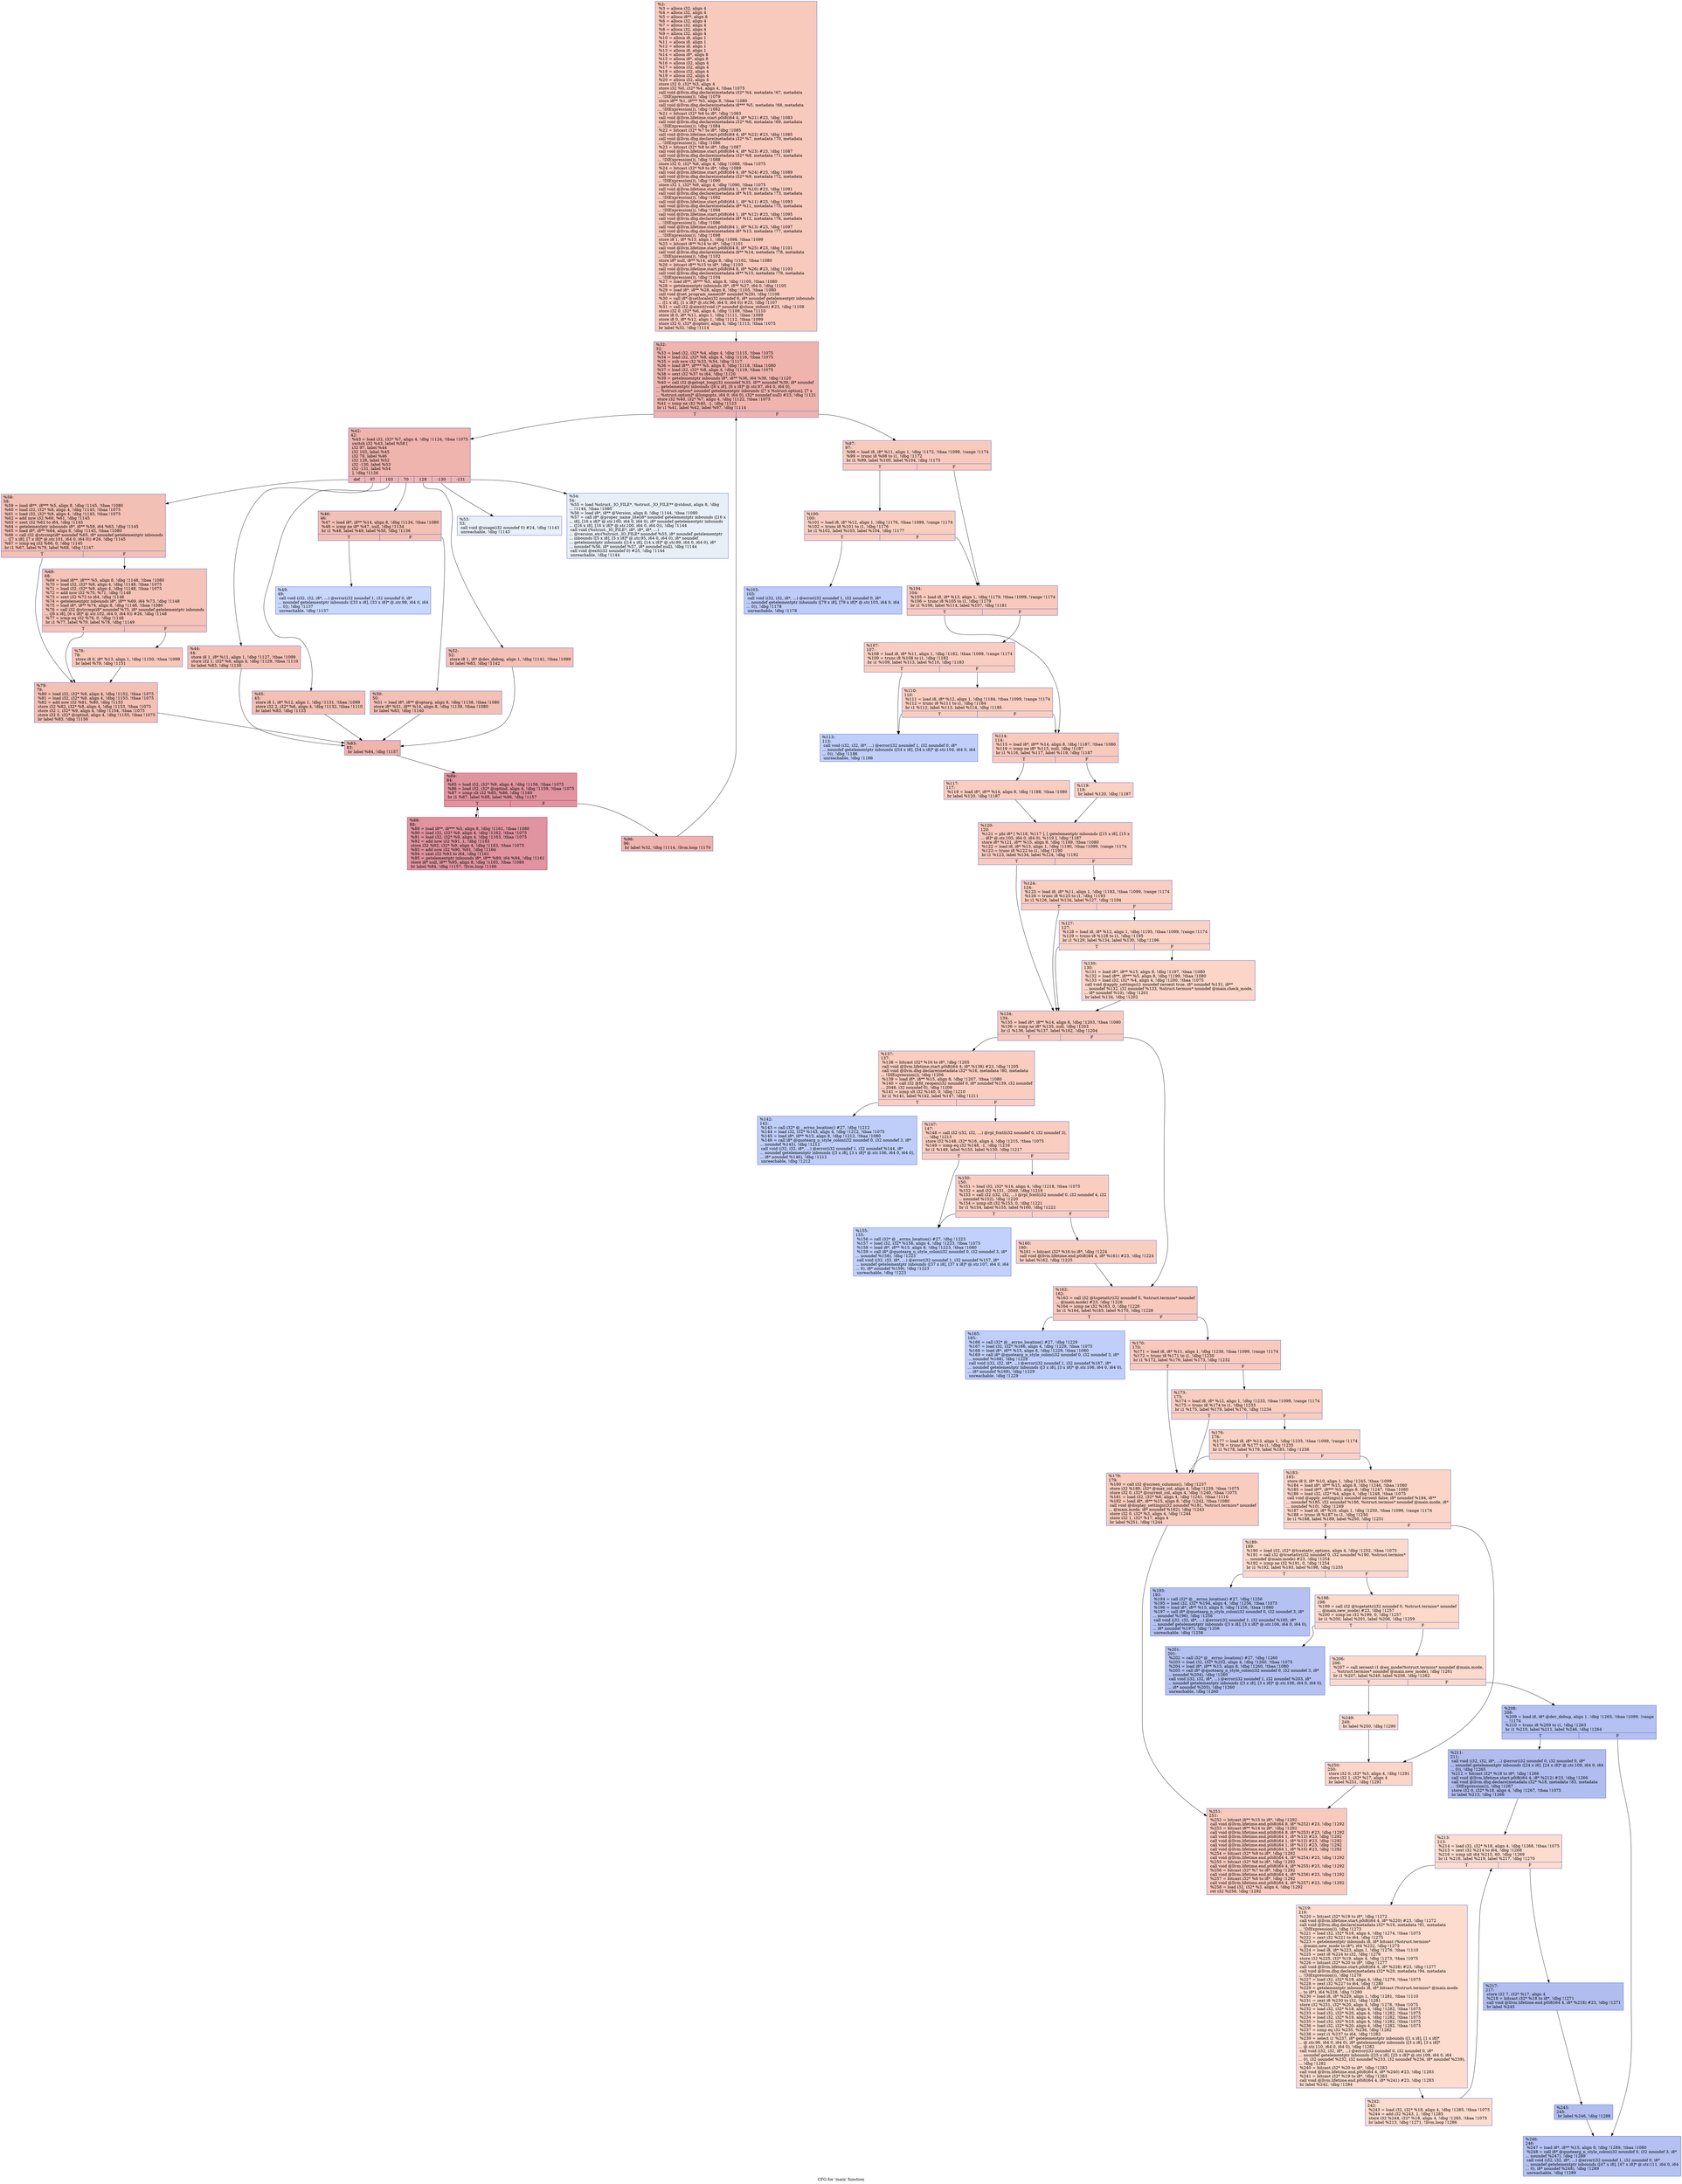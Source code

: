 digraph "CFG for 'main' function" {
	label="CFG for 'main' function";

	Node0x163d840 [shape=record,color="#3d50c3ff", style=filled, fillcolor="#ef886b70",label="{%2:\l  %3 = alloca i32, align 4\l  %4 = alloca i32, align 4\l  %5 = alloca i8**, align 8\l  %6 = alloca i32, align 4\l  %7 = alloca i32, align 4\l  %8 = alloca i32, align 4\l  %9 = alloca i32, align 4\l  %10 = alloca i8, align 1\l  %11 = alloca i8, align 1\l  %12 = alloca i8, align 1\l  %13 = alloca i8, align 1\l  %14 = alloca i8*, align 8\l  %15 = alloca i8*, align 8\l  %16 = alloca i32, align 4\l  %17 = alloca i32, align 4\l  %18 = alloca i32, align 4\l  %19 = alloca i32, align 4\l  %20 = alloca i32, align 4\l  store i32 0, i32* %3, align 4\l  store i32 %0, i32* %4, align 4, !tbaa !1075\l  call void @llvm.dbg.declare(metadata i32* %4, metadata !67, metadata\l... !DIExpression()), !dbg !1079\l  store i8** %1, i8*** %5, align 8, !tbaa !1080\l  call void @llvm.dbg.declare(metadata i8*** %5, metadata !68, metadata\l... !DIExpression()), !dbg !1082\l  %21 = bitcast i32* %6 to i8*, !dbg !1083\l  call void @llvm.lifetime.start.p0i8(i64 4, i8* %21) #23, !dbg !1083\l  call void @llvm.dbg.declare(metadata i32* %6, metadata !69, metadata\l... !DIExpression()), !dbg !1084\l  %22 = bitcast i32* %7 to i8*, !dbg !1085\l  call void @llvm.lifetime.start.p0i8(i64 4, i8* %22) #23, !dbg !1085\l  call void @llvm.dbg.declare(metadata i32* %7, metadata !70, metadata\l... !DIExpression()), !dbg !1086\l  %23 = bitcast i32* %8 to i8*, !dbg !1087\l  call void @llvm.lifetime.start.p0i8(i64 4, i8* %23) #23, !dbg !1087\l  call void @llvm.dbg.declare(metadata i32* %8, metadata !71, metadata\l... !DIExpression()), !dbg !1088\l  store i32 0, i32* %8, align 4, !dbg !1088, !tbaa !1075\l  %24 = bitcast i32* %9 to i8*, !dbg !1089\l  call void @llvm.lifetime.start.p0i8(i64 4, i8* %24) #23, !dbg !1089\l  call void @llvm.dbg.declare(metadata i32* %9, metadata !72, metadata\l... !DIExpression()), !dbg !1090\l  store i32 1, i32* %9, align 4, !dbg !1090, !tbaa !1075\l  call void @llvm.lifetime.start.p0i8(i64 1, i8* %10) #23, !dbg !1091\l  call void @llvm.dbg.declare(metadata i8* %10, metadata !73, metadata\l... !DIExpression()), !dbg !1092\l  call void @llvm.lifetime.start.p0i8(i64 1, i8* %11) #23, !dbg !1093\l  call void @llvm.dbg.declare(metadata i8* %11, metadata !75, metadata\l... !DIExpression()), !dbg !1094\l  call void @llvm.lifetime.start.p0i8(i64 1, i8* %12) #23, !dbg !1095\l  call void @llvm.dbg.declare(metadata i8* %12, metadata !76, metadata\l... !DIExpression()), !dbg !1096\l  call void @llvm.lifetime.start.p0i8(i64 1, i8* %13) #23, !dbg !1097\l  call void @llvm.dbg.declare(metadata i8* %13, metadata !77, metadata\l... !DIExpression()), !dbg !1098\l  store i8 1, i8* %13, align 1, !dbg !1098, !tbaa !1099\l  %25 = bitcast i8** %14 to i8*, !dbg !1101\l  call void @llvm.lifetime.start.p0i8(i64 8, i8* %25) #23, !dbg !1101\l  call void @llvm.dbg.declare(metadata i8** %14, metadata !78, metadata\l... !DIExpression()), !dbg !1102\l  store i8* null, i8** %14, align 8, !dbg !1102, !tbaa !1080\l  %26 = bitcast i8** %15 to i8*, !dbg !1103\l  call void @llvm.lifetime.start.p0i8(i64 8, i8* %26) #23, !dbg !1103\l  call void @llvm.dbg.declare(metadata i8** %15, metadata !79, metadata\l... !DIExpression()), !dbg !1104\l  %27 = load i8**, i8*** %5, align 8, !dbg !1105, !tbaa !1080\l  %28 = getelementptr inbounds i8*, i8** %27, i64 0, !dbg !1105\l  %29 = load i8*, i8** %28, align 8, !dbg !1105, !tbaa !1080\l  call void @set_program_name(i8* noundef %29), !dbg !1106\l  %30 = call i8* @setlocale(i32 noundef 6, i8* noundef getelementptr inbounds\l... ([1 x i8], [1 x i8]* @.str.96, i64 0, i64 0)) #23, !dbg !1107\l  %31 = call i32 @atexit(void ()* noundef @close_stdout) #23, !dbg !1108\l  store i32 0, i32* %6, align 4, !dbg !1109, !tbaa !1110\l  store i8 0, i8* %11, align 1, !dbg !1111, !tbaa !1099\l  store i8 0, i8* %12, align 1, !dbg !1112, !tbaa !1099\l  store i32 0, i32* @opterr, align 4, !dbg !1113, !tbaa !1075\l  br label %32, !dbg !1114\l}"];
	Node0x163d840 -> Node0x163da90;
	Node0x163da90 [shape=record,color="#3d50c3ff", style=filled, fillcolor="#d8564670",label="{%32:\l32:                                               \l  %33 = load i32, i32* %4, align 4, !dbg !1115, !tbaa !1075\l  %34 = load i32, i32* %8, align 4, !dbg !1116, !tbaa !1075\l  %35 = sub nsw i32 %33, %34, !dbg !1117\l  %36 = load i8**, i8*** %5, align 8, !dbg !1118, !tbaa !1080\l  %37 = load i32, i32* %8, align 4, !dbg !1119, !tbaa !1075\l  %38 = sext i32 %37 to i64, !dbg !1120\l  %39 = getelementptr inbounds i8*, i8** %36, i64 %38, !dbg !1120\l  %40 = call i32 @getopt_long(i32 noundef %35, i8** noundef %39, i8* noundef\l... getelementptr inbounds ([6 x i8], [6 x i8]* @.str.97, i64 0, i64 0),\l... %struct.option* noundef getelementptr inbounds ([7 x %struct.option], [7 x\l... %struct.option]* @longopts, i64 0, i64 0), i32* noundef null) #23, !dbg !1121\l  store i32 %40, i32* %7, align 4, !dbg !1122, !tbaa !1075\l  %41 = icmp ne i32 %40, -1, !dbg !1123\l  br i1 %41, label %42, label %97, !dbg !1114\l|{<s0>T|<s1>F}}"];
	Node0x163da90:s0 -> Node0x163dae0;
	Node0x163da90:s1 -> Node0x163e030;
	Node0x163dae0 [shape=record,color="#3d50c3ff", style=filled, fillcolor="#d8564670",label="{%42:\l42:                                               \l  %43 = load i32, i32* %7, align 4, !dbg !1124, !tbaa !1075\l  switch i32 %43, label %58 [\l    i32 97, label %44\l    i32 103, label %45\l    i32 70, label %46\l    i32 128, label %52\l    i32 -130, label %53\l    i32 -131, label %54\l  ], !dbg !1126\l|{<s0>def|<s1>97|<s2>103|<s3>70|<s4>128|<s5>-130|<s6>-131}}"];
	Node0x163dae0:s0 -> Node0x163ddb0;
	Node0x163dae0:s1 -> Node0x163db30;
	Node0x163dae0:s2 -> Node0x163db80;
	Node0x163dae0:s3 -> Node0x163dbd0;
	Node0x163dae0:s4 -> Node0x163dcc0;
	Node0x163dae0:s5 -> Node0x163dd10;
	Node0x163dae0:s6 -> Node0x163dd60;
	Node0x163db30 [shape=record,color="#3d50c3ff", style=filled, fillcolor="#e5705870",label="{%44:\l44:                                               \l  store i8 1, i8* %11, align 1, !dbg !1127, !tbaa !1099\l  store i32 1, i32* %6, align 4, !dbg !1129, !tbaa !1110\l  br label %83, !dbg !1130\l}"];
	Node0x163db30 -> Node0x163def0;
	Node0x163db80 [shape=record,color="#3d50c3ff", style=filled, fillcolor="#e5705870",label="{%45:\l45:                                               \l  store i8 1, i8* %12, align 1, !dbg !1131, !tbaa !1099\l  store i32 2, i32* %6, align 4, !dbg !1132, !tbaa !1110\l  br label %83, !dbg !1133\l}"];
	Node0x163db80 -> Node0x163def0;
	Node0x163dbd0 [shape=record,color="#3d50c3ff", style=filled, fillcolor="#e5705870",label="{%46:\l46:                                               \l  %47 = load i8*, i8** %14, align 8, !dbg !1134, !tbaa !1080\l  %48 = icmp ne i8* %47, null, !dbg !1134\l  br i1 %48, label %49, label %50, !dbg !1136\l|{<s0>T|<s1>F}}"];
	Node0x163dbd0:s0 -> Node0x163dc20;
	Node0x163dbd0:s1 -> Node0x163dc70;
	Node0x163dc20 [shape=record,color="#3d50c3ff", style=filled, fillcolor="#81a4fb70",label="{%49:\l49:                                               \l  call void (i32, i32, i8*, ...) @error(i32 noundef 1, i32 noundef 0, i8*\l... noundef getelementptr inbounds ([33 x i8], [33 x i8]* @.str.98, i64 0, i64\l... 0)), !dbg !1137\l  unreachable, !dbg !1137\l}"];
	Node0x163dc70 [shape=record,color="#3d50c3ff", style=filled, fillcolor="#e5705870",label="{%50:\l50:                                               \l  %51 = load i8*, i8** @optarg, align 8, !dbg !1138, !tbaa !1080\l  store i8* %51, i8** %14, align 8, !dbg !1139, !tbaa !1080\l  br label %83, !dbg !1140\l}"];
	Node0x163dc70 -> Node0x163def0;
	Node0x163dcc0 [shape=record,color="#3d50c3ff", style=filled, fillcolor="#e5705870",label="{%52:\l52:                                               \l  store i8 1, i8* @dev_debug, align 1, !dbg !1141, !tbaa !1099\l  br label %83, !dbg !1142\l}"];
	Node0x163dcc0 -> Node0x163def0;
	Node0x163dd10 [shape=record,color="#3d50c3ff", style=filled, fillcolor="#cedaeb70",label="{%53:\l53:                                               \l  call void @usage(i32 noundef 0) #24, !dbg !1143\l  unreachable, !dbg !1143\l}"];
	Node0x163dd60 [shape=record,color="#3d50c3ff", style=filled, fillcolor="#cedaeb70",label="{%54:\l54:                                               \l  %55 = load %struct._IO_FILE*, %struct._IO_FILE** @stdout, align 8, !dbg\l... !1144, !tbaa !1080\l  %56 = load i8*, i8** @Version, align 8, !dbg !1144, !tbaa !1080\l  %57 = call i8* @proper_name_lite(i8* noundef getelementptr inbounds ([16 x\l... i8], [16 x i8]* @.str.100, i64 0, i64 0), i8* noundef getelementptr inbounds\l... ([16 x i8], [16 x i8]* @.str.100, i64 0, i64 0)), !dbg !1144\l  call void (%struct._IO_FILE*, i8*, i8*, i8*, ...)\l... @version_etc(%struct._IO_FILE* noundef %55, i8* noundef getelementptr\l... inbounds ([5 x i8], [5 x i8]* @.str.95, i64 0, i64 0), i8* noundef\l... getelementptr inbounds ([14 x i8], [14 x i8]* @.str.99, i64 0, i64 0), i8*\l... noundef %56, i8* noundef %57, i8* noundef null), !dbg !1144\l  call void @exit(i32 noundef 0) #25, !dbg !1144\l  unreachable, !dbg !1144\l}"];
	Node0x163ddb0 [shape=record,color="#3d50c3ff", style=filled, fillcolor="#e5705870",label="{%58:\l58:                                               \l  %59 = load i8**, i8*** %5, align 8, !dbg !1145, !tbaa !1080\l  %60 = load i32, i32* %8, align 4, !dbg !1145, !tbaa !1075\l  %61 = load i32, i32* %9, align 4, !dbg !1145, !tbaa !1075\l  %62 = add nsw i32 %60, %61, !dbg !1145\l  %63 = sext i32 %62 to i64, !dbg !1145\l  %64 = getelementptr inbounds i8*, i8** %59, i64 %63, !dbg !1145\l  %65 = load i8*, i8** %64, align 8, !dbg !1145, !tbaa !1080\l  %66 = call i32 @strcmp(i8* noundef %65, i8* noundef getelementptr inbounds\l... ([7 x i8], [7 x i8]* @.str.101, i64 0, i64 0)) #26, !dbg !1145\l  %67 = icmp eq i32 %66, 0, !dbg !1145\l  br i1 %67, label %79, label %68, !dbg !1147\l|{<s0>T|<s1>F}}"];
	Node0x163ddb0:s0 -> Node0x163dea0;
	Node0x163ddb0:s1 -> Node0x163de00;
	Node0x163de00 [shape=record,color="#3d50c3ff", style=filled, fillcolor="#e8765c70",label="{%68:\l68:                                               \l  %69 = load i8**, i8*** %5, align 8, !dbg !1148, !tbaa !1080\l  %70 = load i32, i32* %8, align 4, !dbg !1148, !tbaa !1075\l  %71 = load i32, i32* %9, align 4, !dbg !1148, !tbaa !1075\l  %72 = add nsw i32 %70, %71, !dbg !1148\l  %73 = sext i32 %72 to i64, !dbg !1148\l  %74 = getelementptr inbounds i8*, i8** %69, i64 %73, !dbg !1148\l  %75 = load i8*, i8** %74, align 8, !dbg !1148, !tbaa !1080\l  %76 = call i32 @strcmp(i8* noundef %75, i8* noundef getelementptr inbounds\l... ([6 x i8], [6 x i8]* @.str.102, i64 0, i64 0)) #26, !dbg !1148\l  %77 = icmp eq i32 %76, 0, !dbg !1148\l  br i1 %77, label %79, label %78, !dbg !1149\l|{<s0>T|<s1>F}}"];
	Node0x163de00:s0 -> Node0x163dea0;
	Node0x163de00:s1 -> Node0x163de50;
	Node0x163de50 [shape=record,color="#3d50c3ff", style=filled, fillcolor="#ec7f6370",label="{%78:\l78:                                               \l  store i8 0, i8* %13, align 1, !dbg !1150, !tbaa !1099\l  br label %79, !dbg !1151\l}"];
	Node0x163de50 -> Node0x163dea0;
	Node0x163dea0 [shape=record,color="#3d50c3ff", style=filled, fillcolor="#e5705870",label="{%79:\l79:                                               \l  %80 = load i32, i32* %9, align 4, !dbg !1152, !tbaa !1075\l  %81 = load i32, i32* %8, align 4, !dbg !1153, !tbaa !1075\l  %82 = add nsw i32 %81, %80, !dbg !1153\l  store i32 %82, i32* %8, align 4, !dbg !1153, !tbaa !1075\l  store i32 1, i32* %9, align 4, !dbg !1154, !tbaa !1075\l  store i32 0, i32* @optind, align 4, !dbg !1155, !tbaa !1075\l  br label %83, !dbg !1156\l}"];
	Node0x163dea0 -> Node0x163def0;
	Node0x163def0 [shape=record,color="#3d50c3ff", style=filled, fillcolor="#d8564670",label="{%83:\l83:                                               \l  br label %84, !dbg !1157\l}"];
	Node0x163def0 -> Node0x163df40;
	Node0x163df40 [shape=record,color="#b70d28ff", style=filled, fillcolor="#b70d2870",label="{%84:\l84:                                               \l  %85 = load i32, i32* %9, align 4, !dbg !1158, !tbaa !1075\l  %86 = load i32, i32* @optind, align 4, !dbg !1159, !tbaa !1075\l  %87 = icmp slt i32 %85, %86, !dbg !1160\l  br i1 %87, label %88, label %96, !dbg !1157\l|{<s0>T|<s1>F}}"];
	Node0x163df40:s0 -> Node0x163df90;
	Node0x163df40:s1 -> Node0x163dfe0;
	Node0x163df90 [shape=record,color="#b70d28ff", style=filled, fillcolor="#b70d2870",label="{%88:\l88:                                               \l  %89 = load i8**, i8*** %5, align 8, !dbg !1161, !tbaa !1080\l  %90 = load i32, i32* %8, align 4, !dbg !1162, !tbaa !1075\l  %91 = load i32, i32* %9, align 4, !dbg !1163, !tbaa !1075\l  %92 = add nsw i32 %91, 1, !dbg !1163\l  store i32 %92, i32* %9, align 4, !dbg !1163, !tbaa !1075\l  %93 = add nsw i32 %90, %91, !dbg !1164\l  %94 = sext i32 %93 to i64, !dbg !1161\l  %95 = getelementptr inbounds i8*, i8** %89, i64 %94, !dbg !1161\l  store i8* null, i8** %95, align 8, !dbg !1165, !tbaa !1080\l  br label %84, !dbg !1157, !llvm.loop !1166\l}"];
	Node0x163df90 -> Node0x163df40;
	Node0x163dfe0 [shape=record,color="#3d50c3ff", style=filled, fillcolor="#d8564670",label="{%96:\l96:                                               \l  br label %32, !dbg !1114, !llvm.loop !1170\l}"];
	Node0x163dfe0 -> Node0x163da90;
	Node0x163e030 [shape=record,color="#3d50c3ff", style=filled, fillcolor="#ef886b70",label="{%97:\l97:                                               \l  %98 = load i8, i8* %11, align 1, !dbg !1172, !tbaa !1099, !range !1174\l  %99 = trunc i8 %98 to i1, !dbg !1172\l  br i1 %99, label %100, label %104, !dbg !1175\l|{<s0>T|<s1>F}}"];
	Node0x163e030:s0 -> Node0x163e080;
	Node0x163e030:s1 -> Node0x163e120;
	Node0x163e080 [shape=record,color="#3d50c3ff", style=filled, fillcolor="#f2907270",label="{%100:\l100:                                              \l  %101 = load i8, i8* %12, align 1, !dbg !1176, !tbaa !1099, !range !1174\l  %102 = trunc i8 %101 to i1, !dbg !1176\l  br i1 %102, label %103, label %104, !dbg !1177\l|{<s0>T|<s1>F}}"];
	Node0x163e080:s0 -> Node0x163e0d0;
	Node0x163e080:s1 -> Node0x163e120;
	Node0x163e0d0 [shape=record,color="#3d50c3ff", style=filled, fillcolor="#6a8bef70",label="{%103:\l103:                                              \l  call void (i32, i32, i8*, ...) @error(i32 noundef 1, i32 noundef 0, i8*\l... noundef getelementptr inbounds ([79 x i8], [79 x i8]* @.str.103, i64 0, i64\l... 0)), !dbg !1178\l  unreachable, !dbg !1178\l}"];
	Node0x163e120 [shape=record,color="#3d50c3ff", style=filled, fillcolor="#ef886b70",label="{%104:\l104:                                              \l  %105 = load i8, i8* %13, align 1, !dbg !1179, !tbaa !1099, !range !1174\l  %106 = trunc i8 %105 to i1, !dbg !1179\l  br i1 %106, label %114, label %107, !dbg !1181\l|{<s0>T|<s1>F}}"];
	Node0x163e120:s0 -> Node0x163e260;
	Node0x163e120:s1 -> Node0x163e170;
	Node0x163e170 [shape=record,color="#3d50c3ff", style=filled, fillcolor="#f2907270",label="{%107:\l107:                                              \l  %108 = load i8, i8* %11, align 1, !dbg !1182, !tbaa !1099, !range !1174\l  %109 = trunc i8 %108 to i1, !dbg !1182\l  br i1 %109, label %113, label %110, !dbg !1183\l|{<s0>T|<s1>F}}"];
	Node0x163e170:s0 -> Node0x163e210;
	Node0x163e170:s1 -> Node0x163e1c0;
	Node0x163e1c0 [shape=record,color="#3d50c3ff", style=filled, fillcolor="#f2907270",label="{%110:\l110:                                              \l  %111 = load i8, i8* %12, align 1, !dbg !1184, !tbaa !1099, !range !1174\l  %112 = trunc i8 %111 to i1, !dbg !1184\l  br i1 %112, label %113, label %114, !dbg !1185\l|{<s0>T|<s1>F}}"];
	Node0x163e1c0:s0 -> Node0x163e210;
	Node0x163e1c0:s1 -> Node0x163e260;
	Node0x163e210 [shape=record,color="#3d50c3ff", style=filled, fillcolor="#7093f370",label="{%113:\l113:                                              \l  call void (i32, i32, i8*, ...) @error(i32 noundef 1, i32 noundef 0, i8*\l... noundef getelementptr inbounds ([54 x i8], [54 x i8]* @.str.104, i64 0, i64\l... 0)), !dbg !1186\l  unreachable, !dbg !1186\l}"];
	Node0x163e260 [shape=record,color="#3d50c3ff", style=filled, fillcolor="#ef886b70",label="{%114:\l114:                                              \l  %115 = load i8*, i8** %14, align 8, !dbg !1187, !tbaa !1080\l  %116 = icmp ne i8* %115, null, !dbg !1187\l  br i1 %116, label %117, label %119, !dbg !1187\l|{<s0>T|<s1>F}}"];
	Node0x163e260:s0 -> Node0x163e2b0;
	Node0x163e260:s1 -> Node0x163e300;
	Node0x163e2b0 [shape=record,color="#3d50c3ff", style=filled, fillcolor="#f2907270",label="{%117:\l117:                                              \l  %118 = load i8*, i8** %14, align 8, !dbg !1188, !tbaa !1080\l  br label %120, !dbg !1187\l}"];
	Node0x163e2b0 -> Node0x163e350;
	Node0x163e300 [shape=record,color="#3d50c3ff", style=filled, fillcolor="#f3947570",label="{%119:\l119:                                              \l  br label %120, !dbg !1187\l}"];
	Node0x163e300 -> Node0x163e350;
	Node0x163e350 [shape=record,color="#3d50c3ff", style=filled, fillcolor="#ef886b70",label="{%120:\l120:                                              \l  %121 = phi i8* [ %118, %117 ], [ getelementptr inbounds ([15 x i8], [15 x\l... i8]* @.str.105, i64 0, i64 0), %119 ], !dbg !1187\l  store i8* %121, i8** %15, align 8, !dbg !1189, !tbaa !1080\l  %122 = load i8, i8* %13, align 1, !dbg !1190, !tbaa !1099, !range !1174\l  %123 = trunc i8 %122 to i1, !dbg !1190\l  br i1 %123, label %134, label %124, !dbg !1192\l|{<s0>T|<s1>F}}"];
	Node0x163e350:s0 -> Node0x163e490;
	Node0x163e350:s1 -> Node0x163e3a0;
	Node0x163e3a0 [shape=record,color="#3d50c3ff", style=filled, fillcolor="#f2907270",label="{%124:\l124:                                              \l  %125 = load i8, i8* %11, align 1, !dbg !1193, !tbaa !1099, !range !1174\l  %126 = trunc i8 %125 to i1, !dbg !1193\l  br i1 %126, label %134, label %127, !dbg !1194\l|{<s0>T|<s1>F}}"];
	Node0x163e3a0:s0 -> Node0x163e490;
	Node0x163e3a0:s1 -> Node0x163e3f0;
	Node0x163e3f0 [shape=record,color="#3d50c3ff", style=filled, fillcolor="#f4987a70",label="{%127:\l127:                                              \l  %128 = load i8, i8* %12, align 1, !dbg !1195, !tbaa !1099, !range !1174\l  %129 = trunc i8 %128 to i1, !dbg !1195\l  br i1 %129, label %134, label %130, !dbg !1196\l|{<s0>T|<s1>F}}"];
	Node0x163e3f0:s0 -> Node0x163e490;
	Node0x163e3f0:s1 -> Node0x163e440;
	Node0x163e440 [shape=record,color="#3d50c3ff", style=filled, fillcolor="#f5a08170",label="{%130:\l130:                                              \l  %131 = load i8*, i8** %15, align 8, !dbg !1197, !tbaa !1080\l  %132 = load i8**, i8*** %5, align 8, !dbg !1199, !tbaa !1080\l  %133 = load i32, i32* %4, align 4, !dbg !1200, !tbaa !1075\l  call void @apply_settings(i1 noundef zeroext true, i8* noundef %131, i8**\l... noundef %132, i32 noundef %133, %struct.termios* noundef @main.check_mode,\l... i8* noundef %10), !dbg !1201\l  br label %134, !dbg !1202\l}"];
	Node0x163e440 -> Node0x163e490;
	Node0x163e490 [shape=record,color="#3d50c3ff", style=filled, fillcolor="#ef886b70",label="{%134:\l134:                                              \l  %135 = load i8*, i8** %14, align 8, !dbg !1203, !tbaa !1080\l  %136 = icmp ne i8* %135, null, !dbg !1203\l  br i1 %136, label %137, label %162, !dbg !1204\l|{<s0>T|<s1>F}}"];
	Node0x163e490:s0 -> Node0x163e4e0;
	Node0x163e490:s1 -> Node0x163e6c0;
	Node0x163e4e0 [shape=record,color="#3d50c3ff", style=filled, fillcolor="#f2907270",label="{%137:\l137:                                              \l  %138 = bitcast i32* %16 to i8*, !dbg !1205\l  call void @llvm.lifetime.start.p0i8(i64 4, i8* %138) #23, !dbg !1205\l  call void @llvm.dbg.declare(metadata i32* %16, metadata !80, metadata\l... !DIExpression()), !dbg !1206\l  %139 = load i8*, i8** %15, align 8, !dbg !1207, !tbaa !1080\l  %140 = call i32 @fd_reopen(i32 noundef 0, i8* noundef %139, i32 noundef\l... 2048, i32 noundef 0), !dbg !1209\l  %141 = icmp slt i32 %140, 0, !dbg !1210\l  br i1 %141, label %142, label %147, !dbg !1211\l|{<s0>T|<s1>F}}"];
	Node0x163e4e0:s0 -> Node0x163e530;
	Node0x163e4e0:s1 -> Node0x163e580;
	Node0x163e530 [shape=record,color="#3d50c3ff", style=filled, fillcolor="#6c8ff170",label="{%142:\l142:                                              \l  %143 = call i32* @__errno_location() #27, !dbg !1212\l  %144 = load i32, i32* %143, align 4, !dbg !1212, !tbaa !1075\l  %145 = load i8*, i8** %15, align 8, !dbg !1212, !tbaa !1080\l  %146 = call i8* @quotearg_n_style_colon(i32 noundef 0, i32 noundef 3, i8*\l... noundef %145), !dbg !1212\l  call void (i32, i32, i8*, ...) @error(i32 noundef 1, i32 noundef %144, i8*\l... noundef getelementptr inbounds ([3 x i8], [3 x i8]* @.str.106, i64 0, i64 0),\l... i8* noundef %146), !dbg !1212\l  unreachable, !dbg !1212\l}"];
	Node0x163e580 [shape=record,color="#3d50c3ff", style=filled, fillcolor="#f2907270",label="{%147:\l147:                                              \l  %148 = call i32 (i32, i32, ...) @rpl_fcntl(i32 noundef 0, i32 noundef 3),\l... !dbg !1213\l  store i32 %148, i32* %16, align 4, !dbg !1215, !tbaa !1075\l  %149 = icmp eq i32 %148, -1, !dbg !1216\l  br i1 %149, label %155, label %150, !dbg !1217\l|{<s0>T|<s1>F}}"];
	Node0x163e580:s0 -> Node0x163e620;
	Node0x163e580:s1 -> Node0x163e5d0;
	Node0x163e5d0 [shape=record,color="#3d50c3ff", style=filled, fillcolor="#f2907270",label="{%150:\l150:                                              \l  %151 = load i32, i32* %16, align 4, !dbg !1218, !tbaa !1075\l  %152 = and i32 %151, -2049, !dbg !1219\l  %153 = call i32 (i32, i32, ...) @rpl_fcntl(i32 noundef 0, i32 noundef 4, i32\l... noundef %152), !dbg !1220\l  %154 = icmp slt i32 %153, 0, !dbg !1221\l  br i1 %154, label %155, label %160, !dbg !1222\l|{<s0>T|<s1>F}}"];
	Node0x163e5d0:s0 -> Node0x163e620;
	Node0x163e5d0:s1 -> Node0x163e670;
	Node0x163e620 [shape=record,color="#3d50c3ff", style=filled, fillcolor="#7396f570",label="{%155:\l155:                                              \l  %156 = call i32* @__errno_location() #27, !dbg !1223\l  %157 = load i32, i32* %156, align 4, !dbg !1223, !tbaa !1075\l  %158 = load i8*, i8** %15, align 8, !dbg !1223, !tbaa !1080\l  %159 = call i8* @quotearg_n_style_colon(i32 noundef 0, i32 noundef 3, i8*\l... noundef %158), !dbg !1223\l  call void (i32, i32, i8*, ...) @error(i32 noundef 1, i32 noundef %157, i8*\l... noundef getelementptr inbounds ([37 x i8], [37 x i8]* @.str.107, i64 0, i64\l... 0), i8* noundef %159), !dbg !1223\l  unreachable, !dbg !1223\l}"];
	Node0x163e670 [shape=record,color="#3d50c3ff", style=filled, fillcolor="#f2907270",label="{%160:\l160:                                              \l  %161 = bitcast i32* %16 to i8*, !dbg !1224\l  call void @llvm.lifetime.end.p0i8(i64 4, i8* %161) #23, !dbg !1224\l  br label %162, !dbg !1225\l}"];
	Node0x163e670 -> Node0x163e6c0;
	Node0x163e6c0 [shape=record,color="#3d50c3ff", style=filled, fillcolor="#ef886b70",label="{%162:\l162:                                              \l  %163 = call i32 @tcgetattr(i32 noundef 0, %struct.termios* noundef\l... @main.mode) #23, !dbg !1226\l  %164 = icmp ne i32 %163, 0, !dbg !1226\l  br i1 %164, label %165, label %170, !dbg !1228\l|{<s0>T|<s1>F}}"];
	Node0x163e6c0:s0 -> Node0x163e710;
	Node0x163e6c0:s1 -> Node0x163e760;
	Node0x163e710 [shape=record,color="#3d50c3ff", style=filled, fillcolor="#7093f370",label="{%165:\l165:                                              \l  %166 = call i32* @__errno_location() #27, !dbg !1229\l  %167 = load i32, i32* %166, align 4, !dbg !1229, !tbaa !1075\l  %168 = load i8*, i8** %15, align 8, !dbg !1229, !tbaa !1080\l  %169 = call i8* @quotearg_n_style_colon(i32 noundef 0, i32 noundef 3, i8*\l... noundef %168), !dbg !1229\l  call void (i32, i32, i8*, ...) @error(i32 noundef 1, i32 noundef %167, i8*\l... noundef getelementptr inbounds ([3 x i8], [3 x i8]* @.str.106, i64 0, i64 0),\l... i8* noundef %169), !dbg !1229\l  unreachable, !dbg !1229\l}"];
	Node0x163e760 [shape=record,color="#3d50c3ff", style=filled, fillcolor="#ef886b70",label="{%170:\l170:                                              \l  %171 = load i8, i8* %11, align 1, !dbg !1230, !tbaa !1099, !range !1174\l  %172 = trunc i8 %171 to i1, !dbg !1230\l  br i1 %172, label %179, label %173, !dbg !1232\l|{<s0>T|<s1>F}}"];
	Node0x163e760:s0 -> Node0x163e850;
	Node0x163e760:s1 -> Node0x163e7b0;
	Node0x163e7b0 [shape=record,color="#3d50c3ff", style=filled, fillcolor="#f2907270",label="{%173:\l173:                                              \l  %174 = load i8, i8* %12, align 1, !dbg !1233, !tbaa !1099, !range !1174\l  %175 = trunc i8 %174 to i1, !dbg !1233\l  br i1 %175, label %179, label %176, !dbg !1234\l|{<s0>T|<s1>F}}"];
	Node0x163e7b0:s0 -> Node0x163e850;
	Node0x163e7b0:s1 -> Node0x163e800;
	Node0x163e800 [shape=record,color="#3d50c3ff", style=filled, fillcolor="#f4987a70",label="{%176:\l176:                                              \l  %177 = load i8, i8* %13, align 1, !dbg !1235, !tbaa !1099, !range !1174\l  %178 = trunc i8 %177 to i1, !dbg !1235\l  br i1 %178, label %179, label %183, !dbg !1236\l|{<s0>T|<s1>F}}"];
	Node0x163e800:s0 -> Node0x163e850;
	Node0x163e800:s1 -> Node0x163e8a0;
	Node0x163e850 [shape=record,color="#3d50c3ff", style=filled, fillcolor="#f08b6e70",label="{%179:\l179:                                              \l  %180 = call i32 @screen_columns(), !dbg !1237\l  store i32 %180, i32* @max_col, align 4, !dbg !1239, !tbaa !1075\l  store i32 0, i32* @current_col, align 4, !dbg !1240, !tbaa !1075\l  %181 = load i32, i32* %6, align 4, !dbg !1241, !tbaa !1110\l  %182 = load i8*, i8** %15, align 8, !dbg !1242, !tbaa !1080\l  call void @display_settings(i32 noundef %181, %struct.termios* noundef\l... @main.mode, i8* noundef %182), !dbg !1243\l  store i32 0, i32* %3, align 4, !dbg !1244\l  store i32 1, i32* %17, align 4\l  br label %251, !dbg !1244\l}"];
	Node0x163e850 -> Node0x163eda0;
	Node0x163e8a0 [shape=record,color="#3d50c3ff", style=filled, fillcolor="#f5a08170",label="{%183:\l183:                                              \l  store i8 0, i8* %10, align 1, !dbg !1245, !tbaa !1099\l  %184 = load i8*, i8** %15, align 8, !dbg !1246, !tbaa !1080\l  %185 = load i8**, i8*** %5, align 8, !dbg !1247, !tbaa !1080\l  %186 = load i32, i32* %4, align 4, !dbg !1248, !tbaa !1075\l  call void @apply_settings(i1 noundef zeroext false, i8* noundef %184, i8**\l... noundef %185, i32 noundef %186, %struct.termios* noundef @main.mode, i8*\l... noundef %10), !dbg !1249\l  %187 = load i8, i8* %10, align 1, !dbg !1250, !tbaa !1099, !range !1174\l  %188 = trunc i8 %187 to i1, !dbg !1250\l  br i1 %188, label %189, label %250, !dbg !1251\l|{<s0>T|<s1>F}}"];
	Node0x163e8a0:s0 -> Node0x163e8f0;
	Node0x163e8a0:s1 -> Node0x163ed50;
	Node0x163e8f0 [shape=record,color="#3d50c3ff", style=filled, fillcolor="#f7a88970",label="{%189:\l189:                                              \l  %190 = load i32, i32* @tcsetattr_options, align 4, !dbg !1252, !tbaa !1075\l  %191 = call i32 @tcsetattr(i32 noundef 0, i32 noundef %190, %struct.termios*\l... noundef @main.mode) #23, !dbg !1254\l  %192 = icmp ne i32 %191, 0, !dbg !1254\l  br i1 %192, label %193, label %198, !dbg !1255\l|{<s0>T|<s1>F}}"];
	Node0x163e8f0:s0 -> Node0x163e940;
	Node0x163e8f0:s1 -> Node0x163e990;
	Node0x163e940 [shape=record,color="#3d50c3ff", style=filled, fillcolor="#5572df70",label="{%193:\l193:                                              \l  %194 = call i32* @__errno_location() #27, !dbg !1256\l  %195 = load i32, i32* %194, align 4, !dbg !1256, !tbaa !1075\l  %196 = load i8*, i8** %15, align 8, !dbg !1256, !tbaa !1080\l  %197 = call i8* @quotearg_n_style_colon(i32 noundef 0, i32 noundef 3, i8*\l... noundef %196), !dbg !1256\l  call void (i32, i32, i8*, ...) @error(i32 noundef 1, i32 noundef %195, i8*\l... noundef getelementptr inbounds ([3 x i8], [3 x i8]* @.str.106, i64 0, i64 0),\l... i8* noundef %197), !dbg !1256\l  unreachable, !dbg !1256\l}"];
	Node0x163e990 [shape=record,color="#3d50c3ff", style=filled, fillcolor="#f7a88970",label="{%198:\l198:                                              \l  %199 = call i32 @tcgetattr(i32 noundef 0, %struct.termios* noundef\l... @main.new_mode) #23, !dbg !1257\l  %200 = icmp ne i32 %199, 0, !dbg !1257\l  br i1 %200, label %201, label %206, !dbg !1259\l|{<s0>T|<s1>F}}"];
	Node0x163e990:s0 -> Node0x163e9e0;
	Node0x163e990:s1 -> Node0x163ea30;
	Node0x163e9e0 [shape=record,color="#3d50c3ff", style=filled, fillcolor="#5572df70",label="{%201:\l201:                                              \l  %202 = call i32* @__errno_location() #27, !dbg !1260\l  %203 = load i32, i32* %202, align 4, !dbg !1260, !tbaa !1075\l  %204 = load i8*, i8** %15, align 8, !dbg !1260, !tbaa !1080\l  %205 = call i8* @quotearg_n_style_colon(i32 noundef 0, i32 noundef 3, i8*\l... noundef %204), !dbg !1260\l  call void (i32, i32, i8*, ...) @error(i32 noundef 1, i32 noundef %203, i8*\l... noundef getelementptr inbounds ([3 x i8], [3 x i8]* @.str.106, i64 0, i64 0),\l... i8* noundef %205), !dbg !1260\l  unreachable, !dbg !1260\l}"];
	Node0x163ea30 [shape=record,color="#3d50c3ff", style=filled, fillcolor="#f7a88970",label="{%206:\l206:                                              \l  %207 = call zeroext i1 @eq_mode(%struct.termios* noundef @main.mode,\l... %struct.termios* noundef @main.new_mode), !dbg !1261\l  br i1 %207, label %249, label %208, !dbg !1262\l|{<s0>T|<s1>F}}"];
	Node0x163ea30:s0 -> Node0x163ed00;
	Node0x163ea30:s1 -> Node0x163ea80;
	Node0x163ea80 [shape=record,color="#3d50c3ff", style=filled, fillcolor="#5572df70",label="{%208:\l208:                                              \l  %209 = load i8, i8* @dev_debug, align 1, !dbg !1263, !tbaa !1099, !range\l... !1174\l  %210 = trunc i8 %209 to i1, !dbg !1263\l  br i1 %210, label %211, label %246, !dbg !1264\l|{<s0>T|<s1>F}}"];
	Node0x163ea80:s0 -> Node0x163ead0;
	Node0x163ea80:s1 -> Node0x163ecb0;
	Node0x163ead0 [shape=record,color="#3d50c3ff", style=filled, fillcolor="#4f69d970",label="{%211:\l211:                                              \l  call void (i32, i32, i8*, ...) @error(i32 noundef 0, i32 noundef 0, i8*\l... noundef getelementptr inbounds ([24 x i8], [24 x i8]* @.str.108, i64 0, i64\l... 0)), !dbg !1265\l  %212 = bitcast i32* %18 to i8*, !dbg !1266\l  call void @llvm.lifetime.start.p0i8(i64 4, i8* %212) #23, !dbg !1266\l  call void @llvm.dbg.declare(metadata i32* %18, metadata !83, metadata\l... !DIExpression()), !dbg !1267\l  store i32 0, i32* %18, align 4, !dbg !1267, !tbaa !1075\l  br label %213, !dbg !1266\l}"];
	Node0x163ead0 -> Node0x163eb20;
	Node0x163eb20 [shape=record,color="#3d50c3ff", style=filled, fillcolor="#f7af9170",label="{%213:\l213:                                              \l  %214 = load i32, i32* %18, align 4, !dbg !1268, !tbaa !1075\l  %215 = zext i32 %214 to i64, !dbg !1268\l  %216 = icmp ult i64 %215, 60, !dbg !1269\l  br i1 %216, label %219, label %217, !dbg !1270\l|{<s0>T|<s1>F}}"];
	Node0x163eb20:s0 -> Node0x163ebc0;
	Node0x163eb20:s1 -> Node0x163eb70;
	Node0x163eb70 [shape=record,color="#3d50c3ff", style=filled, fillcolor="#4f69d970",label="{%217:\l217:                                              \l  store i32 7, i32* %17, align 4\l  %218 = bitcast i32* %18 to i8*, !dbg !1271\l  call void @llvm.lifetime.end.p0i8(i64 4, i8* %218) #23, !dbg !1271\l  br label %245\l}"];
	Node0x163eb70 -> Node0x163ec60;
	Node0x163ebc0 [shape=record,color="#3d50c3ff", style=filled, fillcolor="#f7af9170",label="{%219:\l219:                                              \l  %220 = bitcast i32* %19 to i8*, !dbg !1272\l  call void @llvm.lifetime.start.p0i8(i64 4, i8* %220) #23, !dbg !1272\l  call void @llvm.dbg.declare(metadata i32* %19, metadata !91, metadata\l... !DIExpression()), !dbg !1273\l  %221 = load i32, i32* %18, align 4, !dbg !1274, !tbaa !1075\l  %222 = zext i32 %221 to i64, !dbg !1275\l  %223 = getelementptr inbounds i8, i8* bitcast (%struct.termios*\l... @main.new_mode to i8*), i64 %222, !dbg !1275\l  %224 = load i8, i8* %223, align 1, !dbg !1276, !tbaa !1110\l  %225 = zext i8 %224 to i32, !dbg !1276\l  store i32 %225, i32* %19, align 4, !dbg !1273, !tbaa !1075\l  %226 = bitcast i32* %20 to i8*, !dbg !1277\l  call void @llvm.lifetime.start.p0i8(i64 4, i8* %226) #23, !dbg !1277\l  call void @llvm.dbg.declare(metadata i32* %20, metadata !94, metadata\l... !DIExpression()), !dbg !1278\l  %227 = load i32, i32* %18, align 4, !dbg !1279, !tbaa !1075\l  %228 = zext i32 %227 to i64, !dbg !1280\l  %229 = getelementptr inbounds i8, i8* bitcast (%struct.termios* @main.mode\l... to i8*), i64 %228, !dbg !1280\l  %230 = load i8, i8* %229, align 1, !dbg !1281, !tbaa !1110\l  %231 = zext i8 %230 to i32, !dbg !1281\l  store i32 %231, i32* %20, align 4, !dbg !1278, !tbaa !1075\l  %232 = load i32, i32* %18, align 4, !dbg !1282, !tbaa !1075\l  %233 = load i32, i32* %20, align 4, !dbg !1282, !tbaa !1075\l  %234 = load i32, i32* %19, align 4, !dbg !1282, !tbaa !1075\l  %235 = load i32, i32* %19, align 4, !dbg !1282, !tbaa !1075\l  %236 = load i32, i32* %20, align 4, !dbg !1282, !tbaa !1075\l  %237 = icmp eq i32 %235, %236, !dbg !1282\l  %238 = zext i1 %237 to i64, !dbg !1282\l  %239 = select i1 %237, i8* getelementptr inbounds ([1 x i8], [1 x i8]*\l... @.str.96, i64 0, i64 0), i8* getelementptr inbounds ([3 x i8], [3 x i8]*\l... @.str.110, i64 0, i64 0), !dbg !1282\l  call void (i32, i32, i8*, ...) @error(i32 noundef 0, i32 noundef 0, i8*\l... noundef getelementptr inbounds ([25 x i8], [25 x i8]* @.str.109, i64 0, i64\l... 0), i32 noundef %232, i32 noundef %233, i32 noundef %234, i8* noundef %239),\l... !dbg !1282\l  %240 = bitcast i32* %20 to i8*, !dbg !1283\l  call void @llvm.lifetime.end.p0i8(i64 4, i8* %240) #23, !dbg !1283\l  %241 = bitcast i32* %19 to i8*, !dbg !1283\l  call void @llvm.lifetime.end.p0i8(i64 4, i8* %241) #23, !dbg !1283\l  br label %242, !dbg !1284\l}"];
	Node0x163ebc0 -> Node0x163ec10;
	Node0x163ec10 [shape=record,color="#3d50c3ff", style=filled, fillcolor="#f7af9170",label="{%242:\l242:                                              \l  %243 = load i32, i32* %18, align 4, !dbg !1285, !tbaa !1075\l  %244 = add i32 %243, 1, !dbg !1285\l  store i32 %244, i32* %18, align 4, !dbg !1285, !tbaa !1075\l  br label %213, !dbg !1271, !llvm.loop !1286\l}"];
	Node0x163ec10 -> Node0x163eb20;
	Node0x163ec60 [shape=record,color="#3d50c3ff", style=filled, fillcolor="#4f69d970",label="{%245:\l245:                                              \l  br label %246, !dbg !1288\l}"];
	Node0x163ec60 -> Node0x163ecb0;
	Node0x163ecb0 [shape=record,color="#3d50c3ff", style=filled, fillcolor="#5572df70",label="{%246:\l246:                                              \l  %247 = load i8*, i8** %15, align 8, !dbg !1289, !tbaa !1080\l  %248 = call i8* @quotearg_n_style_colon(i32 noundef 0, i32 noundef 3, i8*\l... noundef %247), !dbg !1289\l  call void (i32, i32, i8*, ...) @error(i32 noundef 1, i32 noundef 0, i8*\l... noundef getelementptr inbounds ([47 x i8], [47 x i8]* @.str.111, i64 0, i64\l... 0), i8* noundef %248), !dbg !1289\l  unreachable, !dbg !1289\l}"];
	Node0x163ed00 [shape=record,color="#3d50c3ff", style=filled, fillcolor="#f7a88970",label="{%249:\l249:                                              \l  br label %250, !dbg !1290\l}"];
	Node0x163ed00 -> Node0x163ed50;
	Node0x163ed50 [shape=record,color="#3d50c3ff", style=filled, fillcolor="#f5a08170",label="{%250:\l250:                                              \l  store i32 0, i32* %3, align 4, !dbg !1291\l  store i32 1, i32* %17, align 4\l  br label %251, !dbg !1291\l}"];
	Node0x163ed50 -> Node0x163eda0;
	Node0x163eda0 [shape=record,color="#3d50c3ff", style=filled, fillcolor="#ef886b70",label="{%251:\l251:                                              \l  %252 = bitcast i8** %15 to i8*, !dbg !1292\l  call void @llvm.lifetime.end.p0i8(i64 8, i8* %252) #23, !dbg !1292\l  %253 = bitcast i8** %14 to i8*, !dbg !1292\l  call void @llvm.lifetime.end.p0i8(i64 8, i8* %253) #23, !dbg !1292\l  call void @llvm.lifetime.end.p0i8(i64 1, i8* %13) #23, !dbg !1292\l  call void @llvm.lifetime.end.p0i8(i64 1, i8* %12) #23, !dbg !1292\l  call void @llvm.lifetime.end.p0i8(i64 1, i8* %11) #23, !dbg !1292\l  call void @llvm.lifetime.end.p0i8(i64 1, i8* %10) #23, !dbg !1292\l  %254 = bitcast i32* %9 to i8*, !dbg !1292\l  call void @llvm.lifetime.end.p0i8(i64 4, i8* %254) #23, !dbg !1292\l  %255 = bitcast i32* %8 to i8*, !dbg !1292\l  call void @llvm.lifetime.end.p0i8(i64 4, i8* %255) #23, !dbg !1292\l  %256 = bitcast i32* %7 to i8*, !dbg !1292\l  call void @llvm.lifetime.end.p0i8(i64 4, i8* %256) #23, !dbg !1292\l  %257 = bitcast i32* %6 to i8*, !dbg !1292\l  call void @llvm.lifetime.end.p0i8(i64 4, i8* %257) #23, !dbg !1292\l  %258 = load i32, i32* %3, align 4, !dbg !1292\l  ret i32 %258, !dbg !1292\l}"];
}
